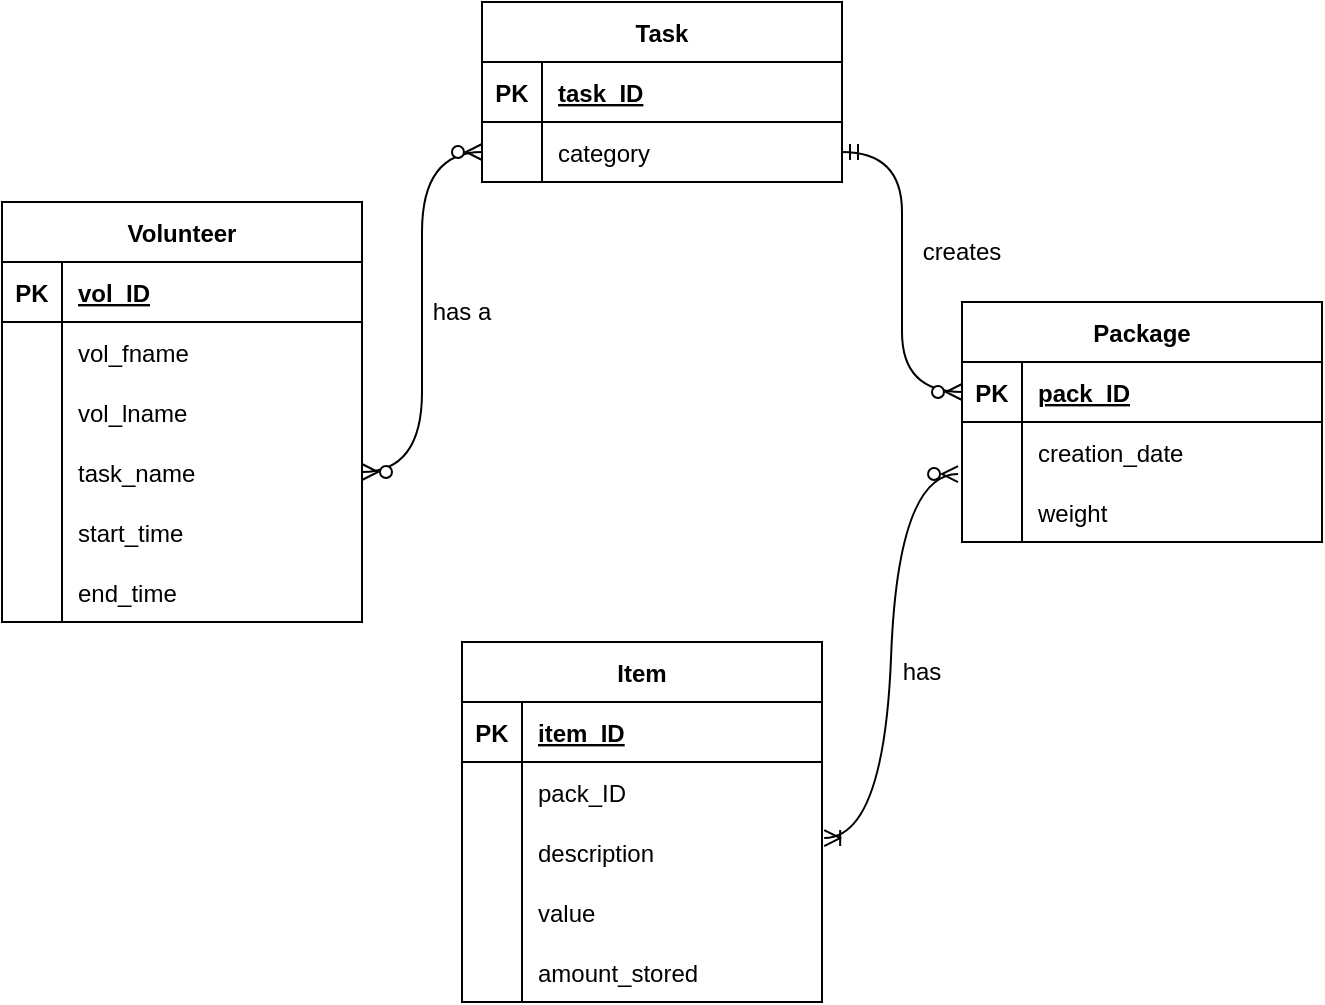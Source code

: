 <mxfile version="20.6.2" type="github">
  <diagram id="9UVVpGjg8fsGTgmMRify" name="Page-1">
    <mxGraphModel dx="1422" dy="762" grid="1" gridSize="10" guides="1" tooltips="1" connect="1" arrows="1" fold="1" page="1" pageScale="1" pageWidth="850" pageHeight="1100" math="0" shadow="0">
      <root>
        <mxCell id="0" />
        <mxCell id="1" parent="0" />
        <mxCell id="EUsQtYysUTmYCJHdl5Lk-26" value="Volunteer" style="shape=table;startSize=30;container=1;collapsible=1;childLayout=tableLayout;fixedRows=1;rowLines=0;fontStyle=1;align=center;resizeLast=1;" parent="1" vertex="1">
          <mxGeometry x="280" y="270" width="180" height="210" as="geometry" />
        </mxCell>
        <mxCell id="EUsQtYysUTmYCJHdl5Lk-27" value="" style="shape=tableRow;horizontal=0;startSize=0;swimlaneHead=0;swimlaneBody=0;fillColor=none;collapsible=0;dropTarget=0;points=[[0,0.5],[1,0.5]];portConstraint=eastwest;top=0;left=0;right=0;bottom=1;" parent="EUsQtYysUTmYCJHdl5Lk-26" vertex="1">
          <mxGeometry y="30" width="180" height="30" as="geometry" />
        </mxCell>
        <mxCell id="EUsQtYysUTmYCJHdl5Lk-28" value="PK" style="shape=partialRectangle;connectable=0;fillColor=none;top=0;left=0;bottom=0;right=0;fontStyle=1;overflow=hidden;" parent="EUsQtYysUTmYCJHdl5Lk-27" vertex="1">
          <mxGeometry width="30" height="30" as="geometry">
            <mxRectangle width="30" height="30" as="alternateBounds" />
          </mxGeometry>
        </mxCell>
        <mxCell id="EUsQtYysUTmYCJHdl5Lk-29" value="vol_ID" style="shape=partialRectangle;connectable=0;fillColor=none;top=0;left=0;bottom=0;right=0;align=left;spacingLeft=6;fontStyle=5;overflow=hidden;" parent="EUsQtYysUTmYCJHdl5Lk-27" vertex="1">
          <mxGeometry x="30" width="150" height="30" as="geometry">
            <mxRectangle width="150" height="30" as="alternateBounds" />
          </mxGeometry>
        </mxCell>
        <mxCell id="EUsQtYysUTmYCJHdl5Lk-30" value="" style="shape=tableRow;horizontal=0;startSize=0;swimlaneHead=0;swimlaneBody=0;fillColor=none;collapsible=0;dropTarget=0;points=[[0,0.5],[1,0.5]];portConstraint=eastwest;top=0;left=0;right=0;bottom=0;" parent="EUsQtYysUTmYCJHdl5Lk-26" vertex="1">
          <mxGeometry y="60" width="180" height="30" as="geometry" />
        </mxCell>
        <mxCell id="EUsQtYysUTmYCJHdl5Lk-31" value="" style="shape=partialRectangle;connectable=0;fillColor=none;top=0;left=0;bottom=0;right=0;editable=1;overflow=hidden;" parent="EUsQtYysUTmYCJHdl5Lk-30" vertex="1">
          <mxGeometry width="30" height="30" as="geometry">
            <mxRectangle width="30" height="30" as="alternateBounds" />
          </mxGeometry>
        </mxCell>
        <mxCell id="EUsQtYysUTmYCJHdl5Lk-32" value="vol_fname" style="shape=partialRectangle;connectable=0;fillColor=none;top=0;left=0;bottom=0;right=0;align=left;spacingLeft=6;overflow=hidden;" parent="EUsQtYysUTmYCJHdl5Lk-30" vertex="1">
          <mxGeometry x="30" width="150" height="30" as="geometry">
            <mxRectangle width="150" height="30" as="alternateBounds" />
          </mxGeometry>
        </mxCell>
        <mxCell id="EUsQtYysUTmYCJHdl5Lk-33" value="" style="shape=tableRow;horizontal=0;startSize=0;swimlaneHead=0;swimlaneBody=0;fillColor=none;collapsible=0;dropTarget=0;points=[[0,0.5],[1,0.5]];portConstraint=eastwest;top=0;left=0;right=0;bottom=0;" parent="EUsQtYysUTmYCJHdl5Lk-26" vertex="1">
          <mxGeometry y="90" width="180" height="30" as="geometry" />
        </mxCell>
        <mxCell id="EUsQtYysUTmYCJHdl5Lk-34" value="" style="shape=partialRectangle;connectable=0;fillColor=none;top=0;left=0;bottom=0;right=0;editable=1;overflow=hidden;" parent="EUsQtYysUTmYCJHdl5Lk-33" vertex="1">
          <mxGeometry width="30" height="30" as="geometry">
            <mxRectangle width="30" height="30" as="alternateBounds" />
          </mxGeometry>
        </mxCell>
        <mxCell id="EUsQtYysUTmYCJHdl5Lk-35" value="vol_lname" style="shape=partialRectangle;connectable=0;fillColor=none;top=0;left=0;bottom=0;right=0;align=left;spacingLeft=6;overflow=hidden;" parent="EUsQtYysUTmYCJHdl5Lk-33" vertex="1">
          <mxGeometry x="30" width="150" height="30" as="geometry">
            <mxRectangle width="150" height="30" as="alternateBounds" />
          </mxGeometry>
        </mxCell>
        <mxCell id="EUsQtYysUTmYCJHdl5Lk-36" value="" style="shape=tableRow;horizontal=0;startSize=0;swimlaneHead=0;swimlaneBody=0;fillColor=none;collapsible=0;dropTarget=0;points=[[0,0.5],[1,0.5]];portConstraint=eastwest;top=0;left=0;right=0;bottom=0;" parent="EUsQtYysUTmYCJHdl5Lk-26" vertex="1">
          <mxGeometry y="120" width="180" height="30" as="geometry" />
        </mxCell>
        <mxCell id="EUsQtYysUTmYCJHdl5Lk-37" value="" style="shape=partialRectangle;connectable=0;fillColor=none;top=0;left=0;bottom=0;right=0;editable=1;overflow=hidden;" parent="EUsQtYysUTmYCJHdl5Lk-36" vertex="1">
          <mxGeometry width="30" height="30" as="geometry">
            <mxRectangle width="30" height="30" as="alternateBounds" />
          </mxGeometry>
        </mxCell>
        <mxCell id="EUsQtYysUTmYCJHdl5Lk-38" value="task_name" style="shape=partialRectangle;connectable=0;fillColor=none;top=0;left=0;bottom=0;right=0;align=left;spacingLeft=6;overflow=hidden;" parent="EUsQtYysUTmYCJHdl5Lk-36" vertex="1">
          <mxGeometry x="30" width="150" height="30" as="geometry">
            <mxRectangle width="150" height="30" as="alternateBounds" />
          </mxGeometry>
        </mxCell>
        <mxCell id="EUsQtYysUTmYCJHdl5Lk-39" style="shape=tableRow;horizontal=0;startSize=0;swimlaneHead=0;swimlaneBody=0;fillColor=none;collapsible=0;dropTarget=0;points=[[0,0.5],[1,0.5]];portConstraint=eastwest;top=0;left=0;right=0;bottom=0;" parent="EUsQtYysUTmYCJHdl5Lk-26" vertex="1">
          <mxGeometry y="150" width="180" height="30" as="geometry" />
        </mxCell>
        <mxCell id="EUsQtYysUTmYCJHdl5Lk-40" style="shape=partialRectangle;connectable=0;fillColor=none;top=0;left=0;bottom=0;right=0;editable=1;overflow=hidden;" parent="EUsQtYysUTmYCJHdl5Lk-39" vertex="1">
          <mxGeometry width="30" height="30" as="geometry">
            <mxRectangle width="30" height="30" as="alternateBounds" />
          </mxGeometry>
        </mxCell>
        <mxCell id="EUsQtYysUTmYCJHdl5Lk-41" value="start_time" style="shape=partialRectangle;connectable=0;fillColor=none;top=0;left=0;bottom=0;right=0;align=left;spacingLeft=6;overflow=hidden;" parent="EUsQtYysUTmYCJHdl5Lk-39" vertex="1">
          <mxGeometry x="30" width="150" height="30" as="geometry">
            <mxRectangle width="150" height="30" as="alternateBounds" />
          </mxGeometry>
        </mxCell>
        <mxCell id="EUsQtYysUTmYCJHdl5Lk-42" style="shape=tableRow;horizontal=0;startSize=0;swimlaneHead=0;swimlaneBody=0;fillColor=none;collapsible=0;dropTarget=0;points=[[0,0.5],[1,0.5]];portConstraint=eastwest;top=0;left=0;right=0;bottom=0;" parent="EUsQtYysUTmYCJHdl5Lk-26" vertex="1">
          <mxGeometry y="180" width="180" height="30" as="geometry" />
        </mxCell>
        <mxCell id="EUsQtYysUTmYCJHdl5Lk-43" style="shape=partialRectangle;connectable=0;fillColor=none;top=0;left=0;bottom=0;right=0;editable=1;overflow=hidden;" parent="EUsQtYysUTmYCJHdl5Lk-42" vertex="1">
          <mxGeometry width="30" height="30" as="geometry">
            <mxRectangle width="30" height="30" as="alternateBounds" />
          </mxGeometry>
        </mxCell>
        <mxCell id="EUsQtYysUTmYCJHdl5Lk-44" value="end_time" style="shape=partialRectangle;connectable=0;fillColor=none;top=0;left=0;bottom=0;right=0;align=left;spacingLeft=6;overflow=hidden;" parent="EUsQtYysUTmYCJHdl5Lk-42" vertex="1">
          <mxGeometry x="30" width="150" height="30" as="geometry">
            <mxRectangle width="150" height="30" as="alternateBounds" />
          </mxGeometry>
        </mxCell>
        <mxCell id="EUsQtYysUTmYCJHdl5Lk-45" value="Task" style="shape=table;startSize=30;container=1;collapsible=1;childLayout=tableLayout;fixedRows=1;rowLines=0;fontStyle=1;align=center;resizeLast=1;" parent="1" vertex="1">
          <mxGeometry x="520" y="170" width="180" height="90" as="geometry" />
        </mxCell>
        <mxCell id="EUsQtYysUTmYCJHdl5Lk-46" value="" style="shape=tableRow;horizontal=0;startSize=0;swimlaneHead=0;swimlaneBody=0;fillColor=none;collapsible=0;dropTarget=0;points=[[0,0.5],[1,0.5]];portConstraint=eastwest;top=0;left=0;right=0;bottom=1;" parent="EUsQtYysUTmYCJHdl5Lk-45" vertex="1">
          <mxGeometry y="30" width="180" height="30" as="geometry" />
        </mxCell>
        <mxCell id="EUsQtYysUTmYCJHdl5Lk-47" value="PK" style="shape=partialRectangle;connectable=0;fillColor=none;top=0;left=0;bottom=0;right=0;fontStyle=1;overflow=hidden;" parent="EUsQtYysUTmYCJHdl5Lk-46" vertex="1">
          <mxGeometry width="30" height="30" as="geometry">
            <mxRectangle width="30" height="30" as="alternateBounds" />
          </mxGeometry>
        </mxCell>
        <mxCell id="EUsQtYysUTmYCJHdl5Lk-48" value="task_ID" style="shape=partialRectangle;connectable=0;fillColor=none;top=0;left=0;bottom=0;right=0;align=left;spacingLeft=6;fontStyle=5;overflow=hidden;" parent="EUsQtYysUTmYCJHdl5Lk-46" vertex="1">
          <mxGeometry x="30" width="150" height="30" as="geometry">
            <mxRectangle width="150" height="30" as="alternateBounds" />
          </mxGeometry>
        </mxCell>
        <mxCell id="EUsQtYysUTmYCJHdl5Lk-49" value="" style="shape=tableRow;horizontal=0;startSize=0;swimlaneHead=0;swimlaneBody=0;fillColor=none;collapsible=0;dropTarget=0;points=[[0,0.5],[1,0.5]];portConstraint=eastwest;top=0;left=0;right=0;bottom=0;" parent="EUsQtYysUTmYCJHdl5Lk-45" vertex="1">
          <mxGeometry y="60" width="180" height="30" as="geometry" />
        </mxCell>
        <mxCell id="EUsQtYysUTmYCJHdl5Lk-50" value="" style="shape=partialRectangle;connectable=0;fillColor=none;top=0;left=0;bottom=0;right=0;editable=1;overflow=hidden;" parent="EUsQtYysUTmYCJHdl5Lk-49" vertex="1">
          <mxGeometry width="30" height="30" as="geometry">
            <mxRectangle width="30" height="30" as="alternateBounds" />
          </mxGeometry>
        </mxCell>
        <mxCell id="EUsQtYysUTmYCJHdl5Lk-51" value="category" style="shape=partialRectangle;connectable=0;fillColor=none;top=0;left=0;bottom=0;right=0;align=left;spacingLeft=6;overflow=hidden;" parent="EUsQtYysUTmYCJHdl5Lk-49" vertex="1">
          <mxGeometry x="30" width="150" height="30" as="geometry">
            <mxRectangle width="150" height="30" as="alternateBounds" />
          </mxGeometry>
        </mxCell>
        <mxCell id="EUsQtYysUTmYCJHdl5Lk-58" value="Package" style="shape=table;startSize=30;container=1;collapsible=1;childLayout=tableLayout;fixedRows=1;rowLines=0;fontStyle=1;align=center;resizeLast=1;" parent="1" vertex="1">
          <mxGeometry x="760" y="320" width="180" height="120" as="geometry" />
        </mxCell>
        <mxCell id="EUsQtYysUTmYCJHdl5Lk-59" value="" style="shape=tableRow;horizontal=0;startSize=0;swimlaneHead=0;swimlaneBody=0;fillColor=none;collapsible=0;dropTarget=0;points=[[0,0.5],[1,0.5]];portConstraint=eastwest;top=0;left=0;right=0;bottom=1;" parent="EUsQtYysUTmYCJHdl5Lk-58" vertex="1">
          <mxGeometry y="30" width="180" height="30" as="geometry" />
        </mxCell>
        <mxCell id="EUsQtYysUTmYCJHdl5Lk-60" value="PK" style="shape=partialRectangle;connectable=0;fillColor=none;top=0;left=0;bottom=0;right=0;fontStyle=1;overflow=hidden;" parent="EUsQtYysUTmYCJHdl5Lk-59" vertex="1">
          <mxGeometry width="30" height="30" as="geometry">
            <mxRectangle width="30" height="30" as="alternateBounds" />
          </mxGeometry>
        </mxCell>
        <mxCell id="EUsQtYysUTmYCJHdl5Lk-61" value="pack_ID" style="shape=partialRectangle;connectable=0;fillColor=none;top=0;left=0;bottom=0;right=0;align=left;spacingLeft=6;fontStyle=5;overflow=hidden;" parent="EUsQtYysUTmYCJHdl5Lk-59" vertex="1">
          <mxGeometry x="30" width="150" height="30" as="geometry">
            <mxRectangle width="150" height="30" as="alternateBounds" />
          </mxGeometry>
        </mxCell>
        <mxCell id="EUsQtYysUTmYCJHdl5Lk-62" value="" style="shape=tableRow;horizontal=0;startSize=0;swimlaneHead=0;swimlaneBody=0;fillColor=none;collapsible=0;dropTarget=0;points=[[0,0.5],[1,0.5]];portConstraint=eastwest;top=0;left=0;right=0;bottom=0;" parent="EUsQtYysUTmYCJHdl5Lk-58" vertex="1">
          <mxGeometry y="60" width="180" height="30" as="geometry" />
        </mxCell>
        <mxCell id="EUsQtYysUTmYCJHdl5Lk-63" value="" style="shape=partialRectangle;connectable=0;fillColor=none;top=0;left=0;bottom=0;right=0;editable=1;overflow=hidden;" parent="EUsQtYysUTmYCJHdl5Lk-62" vertex="1">
          <mxGeometry width="30" height="30" as="geometry">
            <mxRectangle width="30" height="30" as="alternateBounds" />
          </mxGeometry>
        </mxCell>
        <mxCell id="EUsQtYysUTmYCJHdl5Lk-64" value="creation_date" style="shape=partialRectangle;connectable=0;fillColor=none;top=0;left=0;bottom=0;right=0;align=left;spacingLeft=6;overflow=hidden;" parent="EUsQtYysUTmYCJHdl5Lk-62" vertex="1">
          <mxGeometry x="30" width="150" height="30" as="geometry">
            <mxRectangle width="150" height="30" as="alternateBounds" />
          </mxGeometry>
        </mxCell>
        <mxCell id="EUsQtYysUTmYCJHdl5Lk-65" value="" style="shape=tableRow;horizontal=0;startSize=0;swimlaneHead=0;swimlaneBody=0;fillColor=none;collapsible=0;dropTarget=0;points=[[0,0.5],[1,0.5]];portConstraint=eastwest;top=0;left=0;right=0;bottom=0;" parent="EUsQtYysUTmYCJHdl5Lk-58" vertex="1">
          <mxGeometry y="90" width="180" height="30" as="geometry" />
        </mxCell>
        <mxCell id="EUsQtYysUTmYCJHdl5Lk-66" value="" style="shape=partialRectangle;connectable=0;fillColor=none;top=0;left=0;bottom=0;right=0;editable=1;overflow=hidden;" parent="EUsQtYysUTmYCJHdl5Lk-65" vertex="1">
          <mxGeometry width="30" height="30" as="geometry">
            <mxRectangle width="30" height="30" as="alternateBounds" />
          </mxGeometry>
        </mxCell>
        <mxCell id="EUsQtYysUTmYCJHdl5Lk-67" value="weight" style="shape=partialRectangle;connectable=0;fillColor=none;top=0;left=0;bottom=0;right=0;align=left;spacingLeft=6;overflow=hidden;" parent="EUsQtYysUTmYCJHdl5Lk-65" vertex="1">
          <mxGeometry x="30" width="150" height="30" as="geometry">
            <mxRectangle width="150" height="30" as="alternateBounds" />
          </mxGeometry>
        </mxCell>
        <mxCell id="EUsQtYysUTmYCJHdl5Lk-71" value="" style="edgeStyle=entityRelationEdgeStyle;fontSize=12;html=1;endArrow=ERzeroToMany;endFill=1;startArrow=ERzeroToMany;rounded=0;curved=1;exitX=1;exitY=0.5;exitDx=0;exitDy=0;entryX=0;entryY=0.5;entryDx=0;entryDy=0;" parent="1" source="EUsQtYysUTmYCJHdl5Lk-36" target="EUsQtYysUTmYCJHdl5Lk-49" edge="1">
          <mxGeometry width="100" height="100" relative="1" as="geometry">
            <mxPoint x="380" y="430" as="sourcePoint" />
            <mxPoint x="480" y="330" as="targetPoint" />
          </mxGeometry>
        </mxCell>
        <mxCell id="EUsQtYysUTmYCJHdl5Lk-72" value="" style="edgeStyle=entityRelationEdgeStyle;fontSize=12;html=1;endArrow=ERzeroToMany;startArrow=ERmandOne;rounded=0;curved=1;exitX=1;exitY=0.5;exitDx=0;exitDy=0;entryX=0;entryY=0.5;entryDx=0;entryDy=0;" parent="1" source="EUsQtYysUTmYCJHdl5Lk-49" target="EUsQtYysUTmYCJHdl5Lk-59" edge="1">
          <mxGeometry width="100" height="100" relative="1" as="geometry">
            <mxPoint x="370" y="430" as="sourcePoint" />
            <mxPoint x="820" y="280" as="targetPoint" />
          </mxGeometry>
        </mxCell>
        <mxCell id="EUsQtYysUTmYCJHdl5Lk-73" value="Item" style="shape=table;startSize=30;container=1;collapsible=1;childLayout=tableLayout;fixedRows=1;rowLines=0;fontStyle=1;align=center;resizeLast=1;" parent="1" vertex="1">
          <mxGeometry x="510" y="490" width="180" height="180" as="geometry" />
        </mxCell>
        <mxCell id="EUsQtYysUTmYCJHdl5Lk-74" value="" style="shape=tableRow;horizontal=0;startSize=0;swimlaneHead=0;swimlaneBody=0;fillColor=none;collapsible=0;dropTarget=0;points=[[0,0.5],[1,0.5]];portConstraint=eastwest;top=0;left=0;right=0;bottom=1;" parent="EUsQtYysUTmYCJHdl5Lk-73" vertex="1">
          <mxGeometry y="30" width="180" height="30" as="geometry" />
        </mxCell>
        <mxCell id="EUsQtYysUTmYCJHdl5Lk-75" value="PK" style="shape=partialRectangle;connectable=0;fillColor=none;top=0;left=0;bottom=0;right=0;fontStyle=1;overflow=hidden;" parent="EUsQtYysUTmYCJHdl5Lk-74" vertex="1">
          <mxGeometry width="30" height="30" as="geometry">
            <mxRectangle width="30" height="30" as="alternateBounds" />
          </mxGeometry>
        </mxCell>
        <mxCell id="EUsQtYysUTmYCJHdl5Lk-76" value="item_ID" style="shape=partialRectangle;connectable=0;fillColor=none;top=0;left=0;bottom=0;right=0;align=left;spacingLeft=6;fontStyle=5;overflow=hidden;" parent="EUsQtYysUTmYCJHdl5Lk-74" vertex="1">
          <mxGeometry x="30" width="150" height="30" as="geometry">
            <mxRectangle width="150" height="30" as="alternateBounds" />
          </mxGeometry>
        </mxCell>
        <mxCell id="EUsQtYysUTmYCJHdl5Lk-77" value="" style="shape=tableRow;horizontal=0;startSize=0;swimlaneHead=0;swimlaneBody=0;fillColor=none;collapsible=0;dropTarget=0;points=[[0,0.5],[1,0.5]];portConstraint=eastwest;top=0;left=0;right=0;bottom=0;" parent="EUsQtYysUTmYCJHdl5Lk-73" vertex="1">
          <mxGeometry y="60" width="180" height="30" as="geometry" />
        </mxCell>
        <mxCell id="EUsQtYysUTmYCJHdl5Lk-78" value="" style="shape=partialRectangle;connectable=0;fillColor=none;top=0;left=0;bottom=0;right=0;editable=1;overflow=hidden;" parent="EUsQtYysUTmYCJHdl5Lk-77" vertex="1">
          <mxGeometry width="30" height="30" as="geometry">
            <mxRectangle width="30" height="30" as="alternateBounds" />
          </mxGeometry>
        </mxCell>
        <mxCell id="EUsQtYysUTmYCJHdl5Lk-79" value="pack_ID" style="shape=partialRectangle;connectable=0;fillColor=none;top=0;left=0;bottom=0;right=0;align=left;spacingLeft=6;overflow=hidden;" parent="EUsQtYysUTmYCJHdl5Lk-77" vertex="1">
          <mxGeometry x="30" width="150" height="30" as="geometry">
            <mxRectangle width="150" height="30" as="alternateBounds" />
          </mxGeometry>
        </mxCell>
        <mxCell id="EUsQtYysUTmYCJHdl5Lk-100" style="shape=tableRow;horizontal=0;startSize=0;swimlaneHead=0;swimlaneBody=0;fillColor=none;collapsible=0;dropTarget=0;points=[[0,0.5],[1,0.5]];portConstraint=eastwest;top=0;left=0;right=0;bottom=0;" parent="EUsQtYysUTmYCJHdl5Lk-73" vertex="1">
          <mxGeometry y="90" width="180" height="30" as="geometry" />
        </mxCell>
        <mxCell id="EUsQtYysUTmYCJHdl5Lk-101" style="shape=partialRectangle;connectable=0;fillColor=none;top=0;left=0;bottom=0;right=0;editable=1;overflow=hidden;" parent="EUsQtYysUTmYCJHdl5Lk-100" vertex="1">
          <mxGeometry width="30" height="30" as="geometry">
            <mxRectangle width="30" height="30" as="alternateBounds" />
          </mxGeometry>
        </mxCell>
        <mxCell id="EUsQtYysUTmYCJHdl5Lk-102" value="description" style="shape=partialRectangle;connectable=0;fillColor=none;top=0;left=0;bottom=0;right=0;align=left;spacingLeft=6;overflow=hidden;" parent="EUsQtYysUTmYCJHdl5Lk-100" vertex="1">
          <mxGeometry x="30" width="150" height="30" as="geometry">
            <mxRectangle width="150" height="30" as="alternateBounds" />
          </mxGeometry>
        </mxCell>
        <mxCell id="EUsQtYysUTmYCJHdl5Lk-103" style="shape=tableRow;horizontal=0;startSize=0;swimlaneHead=0;swimlaneBody=0;fillColor=none;collapsible=0;dropTarget=0;points=[[0,0.5],[1,0.5]];portConstraint=eastwest;top=0;left=0;right=0;bottom=0;" parent="EUsQtYysUTmYCJHdl5Lk-73" vertex="1">
          <mxGeometry y="120" width="180" height="30" as="geometry" />
        </mxCell>
        <mxCell id="EUsQtYysUTmYCJHdl5Lk-104" style="shape=partialRectangle;connectable=0;fillColor=none;top=0;left=0;bottom=0;right=0;editable=1;overflow=hidden;" parent="EUsQtYysUTmYCJHdl5Lk-103" vertex="1">
          <mxGeometry width="30" height="30" as="geometry">
            <mxRectangle width="30" height="30" as="alternateBounds" />
          </mxGeometry>
        </mxCell>
        <mxCell id="EUsQtYysUTmYCJHdl5Lk-105" value="value" style="shape=partialRectangle;connectable=0;fillColor=none;top=0;left=0;bottom=0;right=0;align=left;spacingLeft=6;overflow=hidden;" parent="EUsQtYysUTmYCJHdl5Lk-103" vertex="1">
          <mxGeometry x="30" width="150" height="30" as="geometry">
            <mxRectangle width="150" height="30" as="alternateBounds" />
          </mxGeometry>
        </mxCell>
        <mxCell id="EUsQtYysUTmYCJHdl5Lk-106" style="shape=tableRow;horizontal=0;startSize=0;swimlaneHead=0;swimlaneBody=0;fillColor=none;collapsible=0;dropTarget=0;points=[[0,0.5],[1,0.5]];portConstraint=eastwest;top=0;left=0;right=0;bottom=0;" parent="EUsQtYysUTmYCJHdl5Lk-73" vertex="1">
          <mxGeometry y="150" width="180" height="30" as="geometry" />
        </mxCell>
        <mxCell id="EUsQtYysUTmYCJHdl5Lk-107" style="shape=partialRectangle;connectable=0;fillColor=none;top=0;left=0;bottom=0;right=0;editable=1;overflow=hidden;" parent="EUsQtYysUTmYCJHdl5Lk-106" vertex="1">
          <mxGeometry width="30" height="30" as="geometry">
            <mxRectangle width="30" height="30" as="alternateBounds" />
          </mxGeometry>
        </mxCell>
        <mxCell id="EUsQtYysUTmYCJHdl5Lk-108" value="amount_stored" style="shape=partialRectangle;connectable=0;fillColor=none;top=0;left=0;bottom=0;right=0;align=left;spacingLeft=6;overflow=hidden;" parent="EUsQtYysUTmYCJHdl5Lk-106" vertex="1">
          <mxGeometry x="30" width="150" height="30" as="geometry">
            <mxRectangle width="150" height="30" as="alternateBounds" />
          </mxGeometry>
        </mxCell>
        <mxCell id="EUsQtYysUTmYCJHdl5Lk-109" value="" style="edgeStyle=entityRelationEdgeStyle;fontSize=12;html=1;endArrow=ERoneToMany;startArrow=ERzeroToMany;rounded=0;curved=1;exitX=-0.011;exitY=-0.133;exitDx=0;exitDy=0;exitPerimeter=0;entryX=1.006;entryY=0.267;entryDx=0;entryDy=0;entryPerimeter=0;" parent="1" source="EUsQtYysUTmYCJHdl5Lk-65" target="EUsQtYysUTmYCJHdl5Lk-100" edge="1">
          <mxGeometry width="100" height="100" relative="1" as="geometry">
            <mxPoint x="630" y="920" as="sourcePoint" />
            <mxPoint x="730" y="820" as="targetPoint" />
          </mxGeometry>
        </mxCell>
        <mxCell id="mZloA-lyaFGWRrrEo4fy-7" value="has a" style="text;html=1;strokeColor=none;fillColor=none;align=center;verticalAlign=middle;whiteSpace=wrap;rounded=0;" vertex="1" parent="1">
          <mxGeometry x="480" y="310" width="60" height="30" as="geometry" />
        </mxCell>
        <mxCell id="mZloA-lyaFGWRrrEo4fy-8" value="creates&lt;br&gt;&lt;span&gt;&lt;/span&gt;" style="text;html=1;strokeColor=none;fillColor=none;align=center;verticalAlign=middle;whiteSpace=wrap;rounded=0;" vertex="1" parent="1">
          <mxGeometry x="730" y="280" width="60" height="30" as="geometry" />
        </mxCell>
        <mxCell id="mZloA-lyaFGWRrrEo4fy-9" value="has" style="text;html=1;strokeColor=none;fillColor=none;align=center;verticalAlign=middle;whiteSpace=wrap;rounded=0;" vertex="1" parent="1">
          <mxGeometry x="710" y="490" width="60" height="30" as="geometry" />
        </mxCell>
      </root>
    </mxGraphModel>
  </diagram>
</mxfile>
